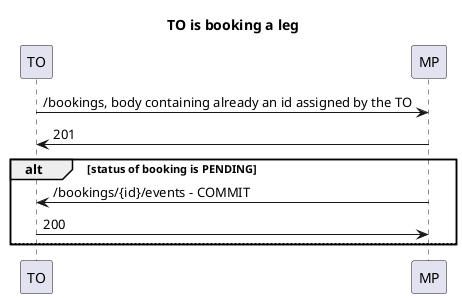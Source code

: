 @startuml

title TO is booking a leg

TO->MP: /bookings, body containing already an id assigned by the TO
MP->TO: 201
alt status of booking is PENDING
MP->TO: /bookings/{id}/events - COMMIT
TO->MP: 200
else

end

@enduml
